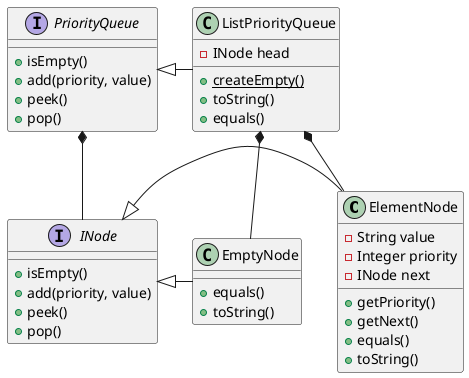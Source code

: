 @startuml
'https://plantuml.com/class-diagram

class ElementNode
class EmptyNode
class ListPriorityQueue
interface PriorityQueue
interface INode

INode <|- ElementNode
INode <|- EmptyNode
ListPriorityQueue *-- ElementNode
ListPriorityQueue *-- EmptyNode
PriorityQueue *-- INode
PriorityQueue <|- ListPriorityQueue

interface INode {
+ isEmpty()
+ add(priority, value)
+ peek()
+ pop()
}

interface PriorityQueue {
+ isEmpty()
+ add(priority, value)
+ peek()
+ pop()
}

class EmptyNode {
+ equals()
+ toString()
}

class ElementNode{
- String value
- Integer priority
- INode next
+ getPriority()
+ getNext()
+ equals()
+ toString()
}

class ListPriorityQueue{
- INode head
+ {static}createEmpty()
+ toString()
+ equals()
}
@enduml